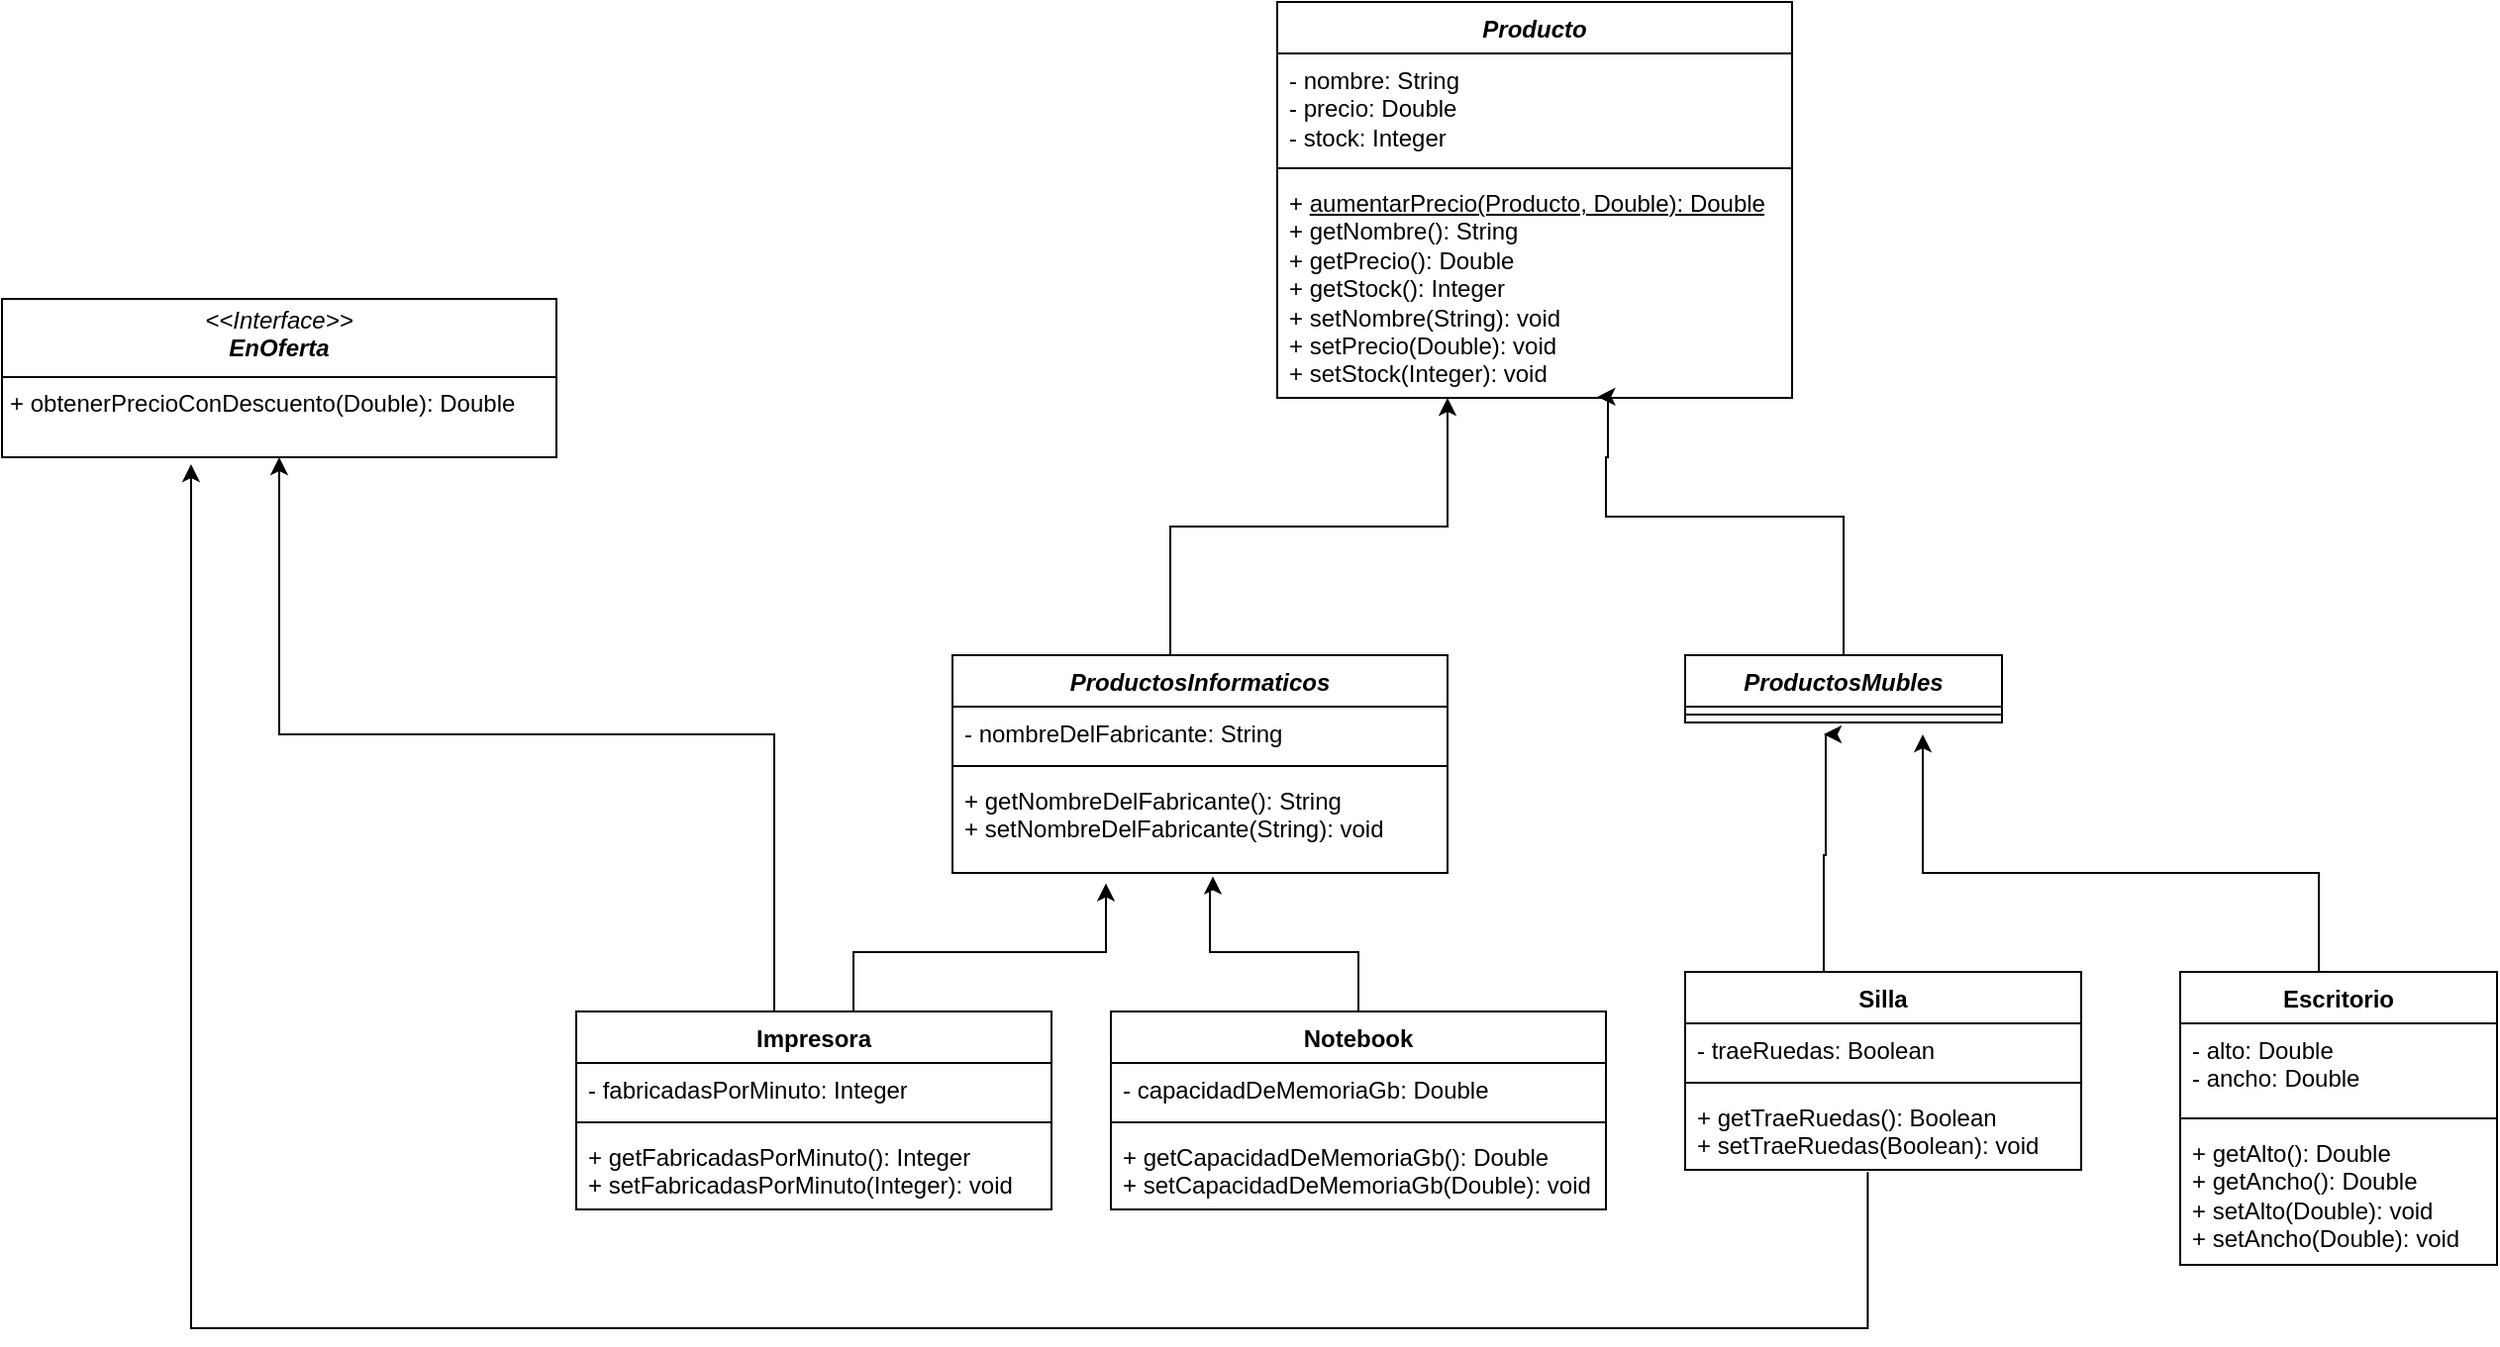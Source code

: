 <mxfile version="24.3.1" type="device">
  <diagram name="Página-1" id="Z11lJcaZskn-7Z4zFl6e">
    <mxGraphModel dx="2587" dy="2105" grid="1" gridSize="10" guides="1" tooltips="1" connect="1" arrows="1" fold="1" page="1" pageScale="1" pageWidth="827" pageHeight="1169" math="0" shadow="0">
      <root>
        <mxCell id="0" />
        <mxCell id="1" parent="0" />
        <mxCell id="9sxZzoJcDrAIevrCSQRh-42" style="edgeStyle=orthogonalEdgeStyle;rounded=0;orthogonalLoop=1;jettySize=auto;html=1;" edge="1" parent="1" source="9sxZzoJcDrAIevrCSQRh-5">
          <mxGeometry relative="1" as="geometry">
            <mxPoint x="430" y="-200" as="targetPoint" />
            <Array as="points">
              <mxPoint x="430" y="-139" />
              <mxPoint x="431" y="-139" />
              <mxPoint x="431" y="-200" />
            </Array>
          </mxGeometry>
        </mxCell>
        <mxCell id="9sxZzoJcDrAIevrCSQRh-1" value="Escritorio" style="swimlane;fontStyle=1;align=center;verticalAlign=top;childLayout=stackLayout;horizontal=1;startSize=26;horizontalStack=0;resizeParent=1;resizeParentMax=0;resizeLast=0;collapsible=1;marginBottom=0;whiteSpace=wrap;html=1;" vertex="1" parent="1">
          <mxGeometry x="610" y="-80" width="160" height="148" as="geometry" />
        </mxCell>
        <mxCell id="9sxZzoJcDrAIevrCSQRh-2" value="- alto: Double&lt;div&gt;- ancho: Double&lt;/div&gt;" style="text;strokeColor=none;fillColor=none;align=left;verticalAlign=top;spacingLeft=4;spacingRight=4;overflow=hidden;rotatable=0;points=[[0,0.5],[1,0.5]];portConstraint=eastwest;whiteSpace=wrap;html=1;" vertex="1" parent="9sxZzoJcDrAIevrCSQRh-1">
          <mxGeometry y="26" width="160" height="44" as="geometry" />
        </mxCell>
        <mxCell id="9sxZzoJcDrAIevrCSQRh-3" value="" style="line;strokeWidth=1;fillColor=none;align=left;verticalAlign=middle;spacingTop=-1;spacingLeft=3;spacingRight=3;rotatable=0;labelPosition=right;points=[];portConstraint=eastwest;strokeColor=inherit;" vertex="1" parent="9sxZzoJcDrAIevrCSQRh-1">
          <mxGeometry y="70" width="160" height="8" as="geometry" />
        </mxCell>
        <mxCell id="9sxZzoJcDrAIevrCSQRh-4" value="+ getAlto(): Double&lt;div&gt;+ getAncho(): Double&lt;/div&gt;&lt;div&gt;+ setAlto(Double): void&lt;/div&gt;&lt;div&gt;+ setAncho(Double): void&amp;nbsp;&lt;br&gt;&lt;div&gt;&lt;br&gt;&lt;/div&gt;&lt;/div&gt;" style="text;strokeColor=none;fillColor=none;align=left;verticalAlign=top;spacingLeft=4;spacingRight=4;overflow=hidden;rotatable=0;points=[[0,0.5],[1,0.5]];portConstraint=eastwest;whiteSpace=wrap;html=1;" vertex="1" parent="9sxZzoJcDrAIevrCSQRh-1">
          <mxGeometry y="78" width="160" height="70" as="geometry" />
        </mxCell>
        <mxCell id="9sxZzoJcDrAIevrCSQRh-41" style="edgeStyle=orthogonalEdgeStyle;rounded=0;orthogonalLoop=1;jettySize=auto;html=1;exitX=0.5;exitY=0;exitDx=0;exitDy=0;" edge="1" parent="1" source="9sxZzoJcDrAIevrCSQRh-1">
          <mxGeometry relative="1" as="geometry">
            <mxPoint x="480" y="-200" as="targetPoint" />
            <mxPoint x="630.0" y="-60.0" as="sourcePoint" />
            <Array as="points">
              <mxPoint x="680" y="-80" />
              <mxPoint x="680" y="-130" />
              <mxPoint x="480" y="-130" />
            </Array>
          </mxGeometry>
        </mxCell>
        <mxCell id="9sxZzoJcDrAIevrCSQRh-43" style="edgeStyle=orthogonalEdgeStyle;rounded=0;orthogonalLoop=1;jettySize=auto;html=1;entryX=0.341;entryY=1.044;entryDx=0;entryDy=0;entryPerimeter=0;exitX=0.461;exitY=1.029;exitDx=0;exitDy=0;exitPerimeter=0;" edge="1" parent="1" source="9sxZzoJcDrAIevrCSQRh-8" target="9sxZzoJcDrAIevrCSQRh-36">
          <mxGeometry relative="1" as="geometry">
            <mxPoint x="-390" y="-330" as="targetPoint" />
            <mxPoint x="460" y="30" as="sourcePoint" />
            <Array as="points">
              <mxPoint x="452" y="100" />
              <mxPoint x="-394" y="100" />
            </Array>
          </mxGeometry>
        </mxCell>
        <mxCell id="9sxZzoJcDrAIevrCSQRh-9" value="&lt;i&gt;Producto&lt;/i&gt;" style="swimlane;fontStyle=1;align=center;verticalAlign=top;childLayout=stackLayout;horizontal=1;startSize=26;horizontalStack=0;resizeParent=1;resizeParentMax=0;resizeLast=0;collapsible=1;marginBottom=0;whiteSpace=wrap;html=1;" vertex="1" parent="1">
          <mxGeometry x="154" y="-570" width="260" height="200" as="geometry" />
        </mxCell>
        <mxCell id="9sxZzoJcDrAIevrCSQRh-10" value="- nombre: String&lt;div&gt;- precio: Double&lt;/div&gt;&lt;div&gt;- stock: Integer&lt;/div&gt;" style="text;strokeColor=none;fillColor=none;align=left;verticalAlign=top;spacingLeft=4;spacingRight=4;overflow=hidden;rotatable=0;points=[[0,0.5],[1,0.5]];portConstraint=eastwest;whiteSpace=wrap;html=1;" vertex="1" parent="9sxZzoJcDrAIevrCSQRh-9">
          <mxGeometry y="26" width="260" height="54" as="geometry" />
        </mxCell>
        <mxCell id="9sxZzoJcDrAIevrCSQRh-11" value="" style="line;strokeWidth=1;fillColor=none;align=left;verticalAlign=middle;spacingTop=-1;spacingLeft=3;spacingRight=3;rotatable=0;labelPosition=right;points=[];portConstraint=eastwest;strokeColor=inherit;" vertex="1" parent="9sxZzoJcDrAIevrCSQRh-9">
          <mxGeometry y="80" width="260" height="8" as="geometry" />
        </mxCell>
        <mxCell id="9sxZzoJcDrAIevrCSQRh-12" value="+ &lt;u&gt;aumentarPrecio(Producto, Double): Double&lt;/u&gt;&lt;div&gt;+ getNombre(): String&lt;/div&gt;&lt;div&gt;+ getPrecio(): Double&lt;/div&gt;&lt;div&gt;+ getStock(): Integer&lt;/div&gt;&lt;div&gt;+ setNombre(String): void&lt;/div&gt;&lt;div&gt;+ setPrecio(Double): void&lt;/div&gt;&lt;div&gt;+ setStock(Integer): void&lt;br&gt;&lt;div&gt;&lt;br&gt;&lt;/div&gt;&lt;/div&gt;" style="text;strokeColor=none;fillColor=none;align=left;verticalAlign=top;spacingLeft=4;spacingRight=4;overflow=hidden;rotatable=0;points=[[0,0.5],[1,0.5]];portConstraint=eastwest;whiteSpace=wrap;html=1;" vertex="1" parent="9sxZzoJcDrAIevrCSQRh-9">
          <mxGeometry y="88" width="260" height="112" as="geometry" />
        </mxCell>
        <mxCell id="9sxZzoJcDrAIevrCSQRh-39" style="edgeStyle=orthogonalEdgeStyle;rounded=0;orthogonalLoop=1;jettySize=auto;html=1;entryX=0.526;entryY=1.035;entryDx=0;entryDy=0;entryPerimeter=0;" edge="1" parent="1" source="9sxZzoJcDrAIevrCSQRh-13" target="9sxZzoJcDrAIevrCSQRh-30">
          <mxGeometry relative="1" as="geometry">
            <mxPoint x="130" y="-120" as="targetPoint" />
            <Array as="points">
              <mxPoint x="195" y="-90" />
              <mxPoint x="120" y="-90" />
              <mxPoint x="120" y="-124" />
              <mxPoint x="122" y="-124" />
            </Array>
          </mxGeometry>
        </mxCell>
        <mxCell id="9sxZzoJcDrAIevrCSQRh-13" value="Notebook" style="swimlane;fontStyle=1;align=center;verticalAlign=top;childLayout=stackLayout;horizontal=1;startSize=26;horizontalStack=0;resizeParent=1;resizeParentMax=0;resizeLast=0;collapsible=1;marginBottom=0;whiteSpace=wrap;html=1;" vertex="1" parent="1">
          <mxGeometry x="70" y="-60" width="250" height="100" as="geometry" />
        </mxCell>
        <mxCell id="9sxZzoJcDrAIevrCSQRh-14" value="- capacidadDeMemoriaGb: Double" style="text;strokeColor=none;fillColor=none;align=left;verticalAlign=top;spacingLeft=4;spacingRight=4;overflow=hidden;rotatable=0;points=[[0,0.5],[1,0.5]];portConstraint=eastwest;whiteSpace=wrap;html=1;" vertex="1" parent="9sxZzoJcDrAIevrCSQRh-13">
          <mxGeometry y="26" width="250" height="26" as="geometry" />
        </mxCell>
        <mxCell id="9sxZzoJcDrAIevrCSQRh-15" value="" style="line;strokeWidth=1;fillColor=none;align=left;verticalAlign=middle;spacingTop=-1;spacingLeft=3;spacingRight=3;rotatable=0;labelPosition=right;points=[];portConstraint=eastwest;strokeColor=inherit;" vertex="1" parent="9sxZzoJcDrAIevrCSQRh-13">
          <mxGeometry y="52" width="250" height="8" as="geometry" />
        </mxCell>
        <mxCell id="9sxZzoJcDrAIevrCSQRh-16" value="+ getCapacidadDeMemoriaGb(): Double&lt;div&gt;+ setCapacidadDeMemoriaGb(Double): void&lt;/div&gt;" style="text;strokeColor=none;fillColor=none;align=left;verticalAlign=top;spacingLeft=4;spacingRight=4;overflow=hidden;rotatable=0;points=[[0,0.5],[1,0.5]];portConstraint=eastwest;whiteSpace=wrap;html=1;" vertex="1" parent="9sxZzoJcDrAIevrCSQRh-13">
          <mxGeometry y="60" width="250" height="40" as="geometry" />
        </mxCell>
        <mxCell id="9sxZzoJcDrAIevrCSQRh-32" style="edgeStyle=orthogonalEdgeStyle;rounded=0;orthogonalLoop=1;jettySize=auto;html=1;exitX=0.5;exitY=0;exitDx=0;exitDy=0;entryX=0.622;entryY=0.995;entryDx=0;entryDy=0;entryPerimeter=0;" edge="1" parent="1" target="9sxZzoJcDrAIevrCSQRh-12">
          <mxGeometry relative="1" as="geometry">
            <mxPoint x="370" y="-340" as="targetPoint" />
            <mxPoint x="440" y="-234" as="sourcePoint" />
            <Array as="points">
              <mxPoint x="440" y="-310" />
              <mxPoint x="320" y="-310" />
              <mxPoint x="320" y="-340" />
              <mxPoint x="321" y="-371" />
            </Array>
          </mxGeometry>
        </mxCell>
        <mxCell id="9sxZzoJcDrAIevrCSQRh-18" value="&lt;i&gt;ProductosMubles&lt;/i&gt;" style="swimlane;fontStyle=1;align=center;verticalAlign=top;childLayout=stackLayout;horizontal=1;startSize=26;horizontalStack=0;resizeParent=1;resizeParentMax=0;resizeLast=0;collapsible=1;marginBottom=0;whiteSpace=wrap;html=1;" vertex="1" parent="1">
          <mxGeometry x="360" y="-240" width="160" height="34" as="geometry" />
        </mxCell>
        <mxCell id="9sxZzoJcDrAIevrCSQRh-20" value="" style="line;strokeWidth=1;fillColor=none;align=left;verticalAlign=middle;spacingTop=-1;spacingLeft=3;spacingRight=3;rotatable=0;labelPosition=right;points=[];portConstraint=eastwest;strokeColor=inherit;" vertex="1" parent="9sxZzoJcDrAIevrCSQRh-18">
          <mxGeometry y="26" width="160" height="8" as="geometry" />
        </mxCell>
        <mxCell id="9sxZzoJcDrAIevrCSQRh-40" style="edgeStyle=orthogonalEdgeStyle;rounded=0;orthogonalLoop=1;jettySize=auto;html=1;exitX=0.5;exitY=0;exitDx=0;exitDy=0;entryX=0.5;entryY=1;entryDx=0;entryDy=0;" edge="1" parent="1" source="9sxZzoJcDrAIevrCSQRh-22" target="9sxZzoJcDrAIevrCSQRh-36">
          <mxGeometry relative="1" as="geometry">
            <Array as="points">
              <mxPoint x="-100" y="-60" />
              <mxPoint x="-100" y="-200" />
              <mxPoint x="-350" y="-200" />
            </Array>
          </mxGeometry>
        </mxCell>
        <mxCell id="9sxZzoJcDrAIevrCSQRh-22" value="Impresora" style="swimlane;fontStyle=1;align=center;verticalAlign=top;childLayout=stackLayout;horizontal=1;startSize=26;horizontalStack=0;resizeParent=1;resizeParentMax=0;resizeLast=0;collapsible=1;marginBottom=0;whiteSpace=wrap;html=1;" vertex="1" parent="1">
          <mxGeometry x="-200" y="-60" width="240" height="100" as="geometry" />
        </mxCell>
        <mxCell id="9sxZzoJcDrAIevrCSQRh-23" value="- fabricadasPorMinuto: Integer" style="text;strokeColor=none;fillColor=none;align=left;verticalAlign=top;spacingLeft=4;spacingRight=4;overflow=hidden;rotatable=0;points=[[0,0.5],[1,0.5]];portConstraint=eastwest;whiteSpace=wrap;html=1;" vertex="1" parent="9sxZzoJcDrAIevrCSQRh-22">
          <mxGeometry y="26" width="240" height="26" as="geometry" />
        </mxCell>
        <mxCell id="9sxZzoJcDrAIevrCSQRh-24" value="" style="line;strokeWidth=1;fillColor=none;align=left;verticalAlign=middle;spacingTop=-1;spacingLeft=3;spacingRight=3;rotatable=0;labelPosition=right;points=[];portConstraint=eastwest;strokeColor=inherit;" vertex="1" parent="9sxZzoJcDrAIevrCSQRh-22">
          <mxGeometry y="52" width="240" height="8" as="geometry" />
        </mxCell>
        <mxCell id="9sxZzoJcDrAIevrCSQRh-25" value="+ getFabricadasPorMinuto(): Integer&lt;div&gt;+ setFabricadasPorMinuto(Integer): void&lt;/div&gt;" style="text;strokeColor=none;fillColor=none;align=left;verticalAlign=top;spacingLeft=4;spacingRight=4;overflow=hidden;rotatable=0;points=[[0,0.5],[1,0.5]];portConstraint=eastwest;whiteSpace=wrap;html=1;" vertex="1" parent="9sxZzoJcDrAIevrCSQRh-22">
          <mxGeometry y="60" width="240" height="40" as="geometry" />
        </mxCell>
        <mxCell id="9sxZzoJcDrAIevrCSQRh-33" style="edgeStyle=orthogonalEdgeStyle;rounded=0;orthogonalLoop=1;jettySize=auto;html=1;" edge="1" parent="1" source="9sxZzoJcDrAIevrCSQRh-27" target="9sxZzoJcDrAIevrCSQRh-12">
          <mxGeometry relative="1" as="geometry">
            <Array as="points">
              <mxPoint x="100" y="-305" />
              <mxPoint x="240" y="-305" />
            </Array>
          </mxGeometry>
        </mxCell>
        <mxCell id="9sxZzoJcDrAIevrCSQRh-27" value="&lt;i&gt;ProductosInformaticos&lt;/i&gt;" style="swimlane;fontStyle=1;align=center;verticalAlign=top;childLayout=stackLayout;horizontal=1;startSize=26;horizontalStack=0;resizeParent=1;resizeParentMax=0;resizeLast=0;collapsible=1;marginBottom=0;whiteSpace=wrap;html=1;" vertex="1" parent="1">
          <mxGeometry x="-10" y="-240" width="250" height="110" as="geometry" />
        </mxCell>
        <mxCell id="9sxZzoJcDrAIevrCSQRh-28" value="- nombreDelFabricante: String" style="text;strokeColor=none;fillColor=none;align=left;verticalAlign=top;spacingLeft=4;spacingRight=4;overflow=hidden;rotatable=0;points=[[0,0.5],[1,0.5]];portConstraint=eastwest;whiteSpace=wrap;html=1;" vertex="1" parent="9sxZzoJcDrAIevrCSQRh-27">
          <mxGeometry y="26" width="250" height="26" as="geometry" />
        </mxCell>
        <mxCell id="9sxZzoJcDrAIevrCSQRh-29" value="" style="line;strokeWidth=1;fillColor=none;align=left;verticalAlign=middle;spacingTop=-1;spacingLeft=3;spacingRight=3;rotatable=0;labelPosition=right;points=[];portConstraint=eastwest;strokeColor=inherit;" vertex="1" parent="9sxZzoJcDrAIevrCSQRh-27">
          <mxGeometry y="52" width="250" height="8" as="geometry" />
        </mxCell>
        <mxCell id="9sxZzoJcDrAIevrCSQRh-30" value="+ getNombreDelFabricante(): String&lt;div&gt;+ setNombreDelFabricante(String): void&lt;/div&gt;" style="text;strokeColor=none;fillColor=none;align=left;verticalAlign=top;spacingLeft=4;spacingRight=4;overflow=hidden;rotatable=0;points=[[0,0.5],[1,0.5]];portConstraint=eastwest;whiteSpace=wrap;html=1;" vertex="1" parent="9sxZzoJcDrAIevrCSQRh-27">
          <mxGeometry y="60" width="250" height="50" as="geometry" />
        </mxCell>
        <mxCell id="9sxZzoJcDrAIevrCSQRh-36" value="&lt;p style=&quot;margin:0px;margin-top:4px;text-align:center;&quot;&gt;&lt;i&gt;&amp;lt;&amp;lt;Interface&amp;gt;&amp;gt;&lt;/i&gt;&lt;br&gt;&lt;b&gt;&lt;i&gt;EnOferta&lt;/i&gt;&lt;/b&gt;&lt;/p&gt;&lt;hr size=&quot;1&quot; style=&quot;border-style:solid;&quot;&gt;&lt;p style=&quot;margin:0px;margin-left:4px;&quot;&gt;+ obtenerPrecioConDescuento(Double): Double&lt;/p&gt;" style="verticalAlign=top;align=left;overflow=fill;html=1;whiteSpace=wrap;" vertex="1" parent="1">
          <mxGeometry x="-490" y="-420" width="280" height="80" as="geometry" />
        </mxCell>
        <mxCell id="9sxZzoJcDrAIevrCSQRh-38" style="edgeStyle=orthogonalEdgeStyle;rounded=0;orthogonalLoop=1;jettySize=auto;html=1;entryX=0.31;entryY=1.106;entryDx=0;entryDy=0;entryPerimeter=0;" edge="1" parent="1" source="9sxZzoJcDrAIevrCSQRh-22" target="9sxZzoJcDrAIevrCSQRh-30">
          <mxGeometry relative="1" as="geometry">
            <Array as="points">
              <mxPoint x="-60" y="-90" />
              <mxPoint x="68" y="-90" />
            </Array>
          </mxGeometry>
        </mxCell>
        <mxCell id="9sxZzoJcDrAIevrCSQRh-5" value="Silla" style="swimlane;fontStyle=1;align=center;verticalAlign=top;childLayout=stackLayout;horizontal=1;startSize=26;horizontalStack=0;resizeParent=1;resizeParentMax=0;resizeLast=0;collapsible=1;marginBottom=0;whiteSpace=wrap;html=1;" vertex="1" parent="1">
          <mxGeometry x="360" y="-80" width="200" height="100" as="geometry" />
        </mxCell>
        <mxCell id="9sxZzoJcDrAIevrCSQRh-6" value="- traeRuedas: Boolean" style="text;strokeColor=none;fillColor=none;align=left;verticalAlign=top;spacingLeft=4;spacingRight=4;overflow=hidden;rotatable=0;points=[[0,0.5],[1,0.5]];portConstraint=eastwest;whiteSpace=wrap;html=1;" vertex="1" parent="9sxZzoJcDrAIevrCSQRh-5">
          <mxGeometry y="26" width="200" height="26" as="geometry" />
        </mxCell>
        <mxCell id="9sxZzoJcDrAIevrCSQRh-7" value="" style="line;strokeWidth=1;fillColor=none;align=left;verticalAlign=middle;spacingTop=-1;spacingLeft=3;spacingRight=3;rotatable=0;labelPosition=right;points=[];portConstraint=eastwest;strokeColor=inherit;" vertex="1" parent="9sxZzoJcDrAIevrCSQRh-5">
          <mxGeometry y="52" width="200" height="8" as="geometry" />
        </mxCell>
        <mxCell id="9sxZzoJcDrAIevrCSQRh-8" value="+ getTraeRuedas(): Boolean&lt;div&gt;+ setTraeRuedas(Boolean): void&amp;nbsp;&lt;/div&gt;" style="text;strokeColor=none;fillColor=none;align=left;verticalAlign=top;spacingLeft=4;spacingRight=4;overflow=hidden;rotatable=0;points=[[0,0.5],[1,0.5]];portConstraint=eastwest;whiteSpace=wrap;html=1;" vertex="1" parent="9sxZzoJcDrAIevrCSQRh-5">
          <mxGeometry y="60" width="200" height="40" as="geometry" />
        </mxCell>
      </root>
    </mxGraphModel>
  </diagram>
</mxfile>
